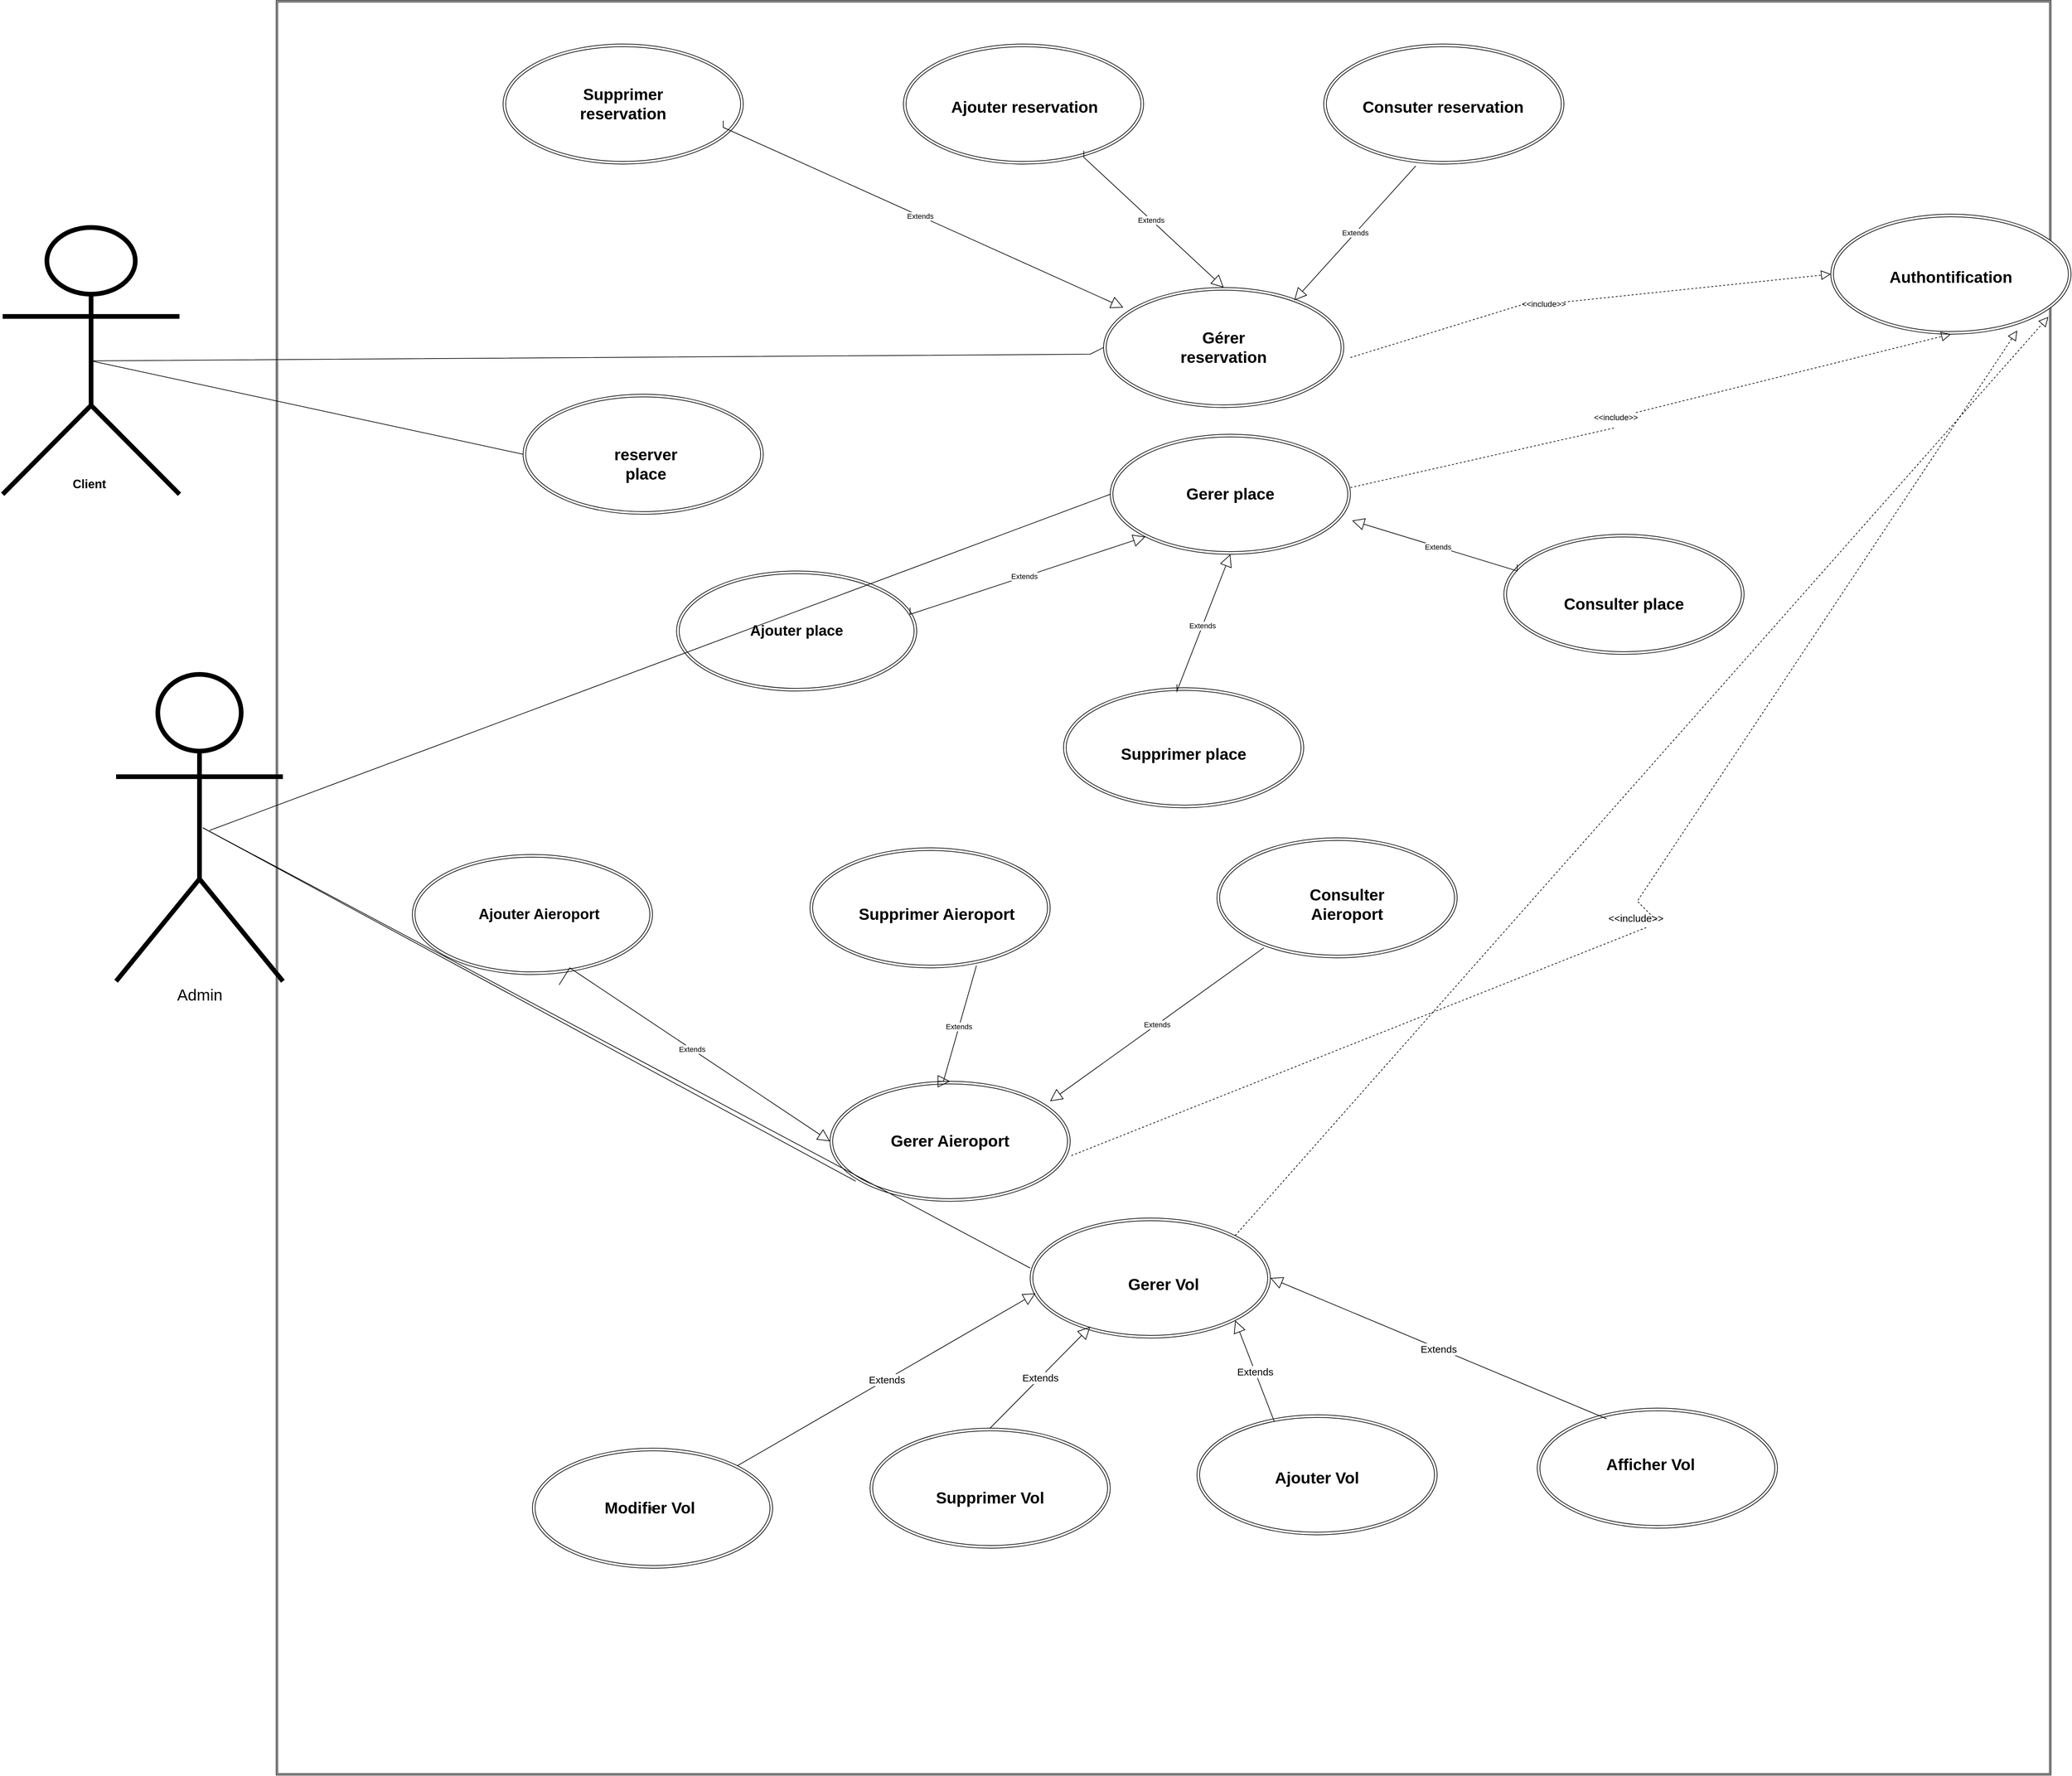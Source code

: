 <mxfile version="18.0.3" type="device"><diagram id="ThcS6F8uqdVfAWm7W_F0" name="Page-1"><mxGraphModel dx="4287" dy="2966" grid="1" gridSize="10" guides="1" tooltips="1" connect="1" arrows="1" fold="1" page="1" pageScale="1" pageWidth="827" pageHeight="1169" math="0" shadow="0"><root><mxCell id="0"/><mxCell id="1" parent="0"/><mxCell id="4guZJP-1SsOGrvmNnZcf-6" value="" style="shape=ext;double=1;whiteSpace=wrap;html=1;aspect=fixed;" parent="1" vertex="1"><mxGeometry x="30" y="-800" width="2660" height="2660" as="geometry"/></mxCell><mxCell id="4guZJP-1SsOGrvmNnZcf-21" value="&lt;span style=&quot;font-size: 18px&quot;&gt;&lt;b&gt;Client&lt;/b&gt;&lt;/span&gt;" style="text;html=1;strokeColor=none;fillColor=none;align=center;verticalAlign=middle;whiteSpace=wrap;rounded=0;" parent="1" vertex="1"><mxGeometry x="-310" y="-90" width="120" height="30" as="geometry"/></mxCell><mxCell id="4guZJP-1SsOGrvmNnZcf-25" value="" style="ellipse;shape=doubleEllipse;whiteSpace=wrap;html=1;strokeColor=#000000;" parent="1" vertex="1"><mxGeometry x="970" y="-735" width="360" height="180" as="geometry"/></mxCell><mxCell id="4guZJP-1SsOGrvmNnZcf-33" value="&lt;b&gt;&lt;font style=&quot;font-size: 24px&quot;&gt;Ajouter reservation&amp;nbsp;&lt;/font&gt;&lt;/b&gt;" style="text;html=1;strokeColor=none;fillColor=none;align=center;verticalAlign=middle;whiteSpace=wrap;rounded=0;" parent="1" vertex="1"><mxGeometry x="1020" y="-660" width="270" height="40" as="geometry"/></mxCell><mxCell id="4guZJP-1SsOGrvmNnZcf-37" value="" style="ellipse;shape=doubleEllipse;whiteSpace=wrap;html=1;strokeColor=#000000;" parent="1" vertex="1"><mxGeometry x="630" y="55" width="360" height="180" as="geometry"/></mxCell><mxCell id="4guZJP-1SsOGrvmNnZcf-38" value="&lt;b&gt;&lt;font style=&quot;font-size: 22px&quot;&gt;Ajouter place&lt;/font&gt;&lt;/b&gt;&lt;span style=&quot;color: rgba(0 , 0 , 0 , 0) ; font-family: monospace ; font-size: 0px&quot;&gt;%3CmxGraphModel%3E%3Croot%3E%3CmxCell%20id%3D%220%22%2F%3E%3CmxCell%20id%3D%221%22%20parent%3D%220%22%2F%3E%3CmxCell%20id%3D%222%22%20value%3D%22%22%20style%3D%22ellipse%3Bshape%3DdoubleEllipse%3BwhiteSpace%3Dwrap%3Bhtml%3D1%3BstrokeColor%3D%23000000%3B%22%20vertex%3D%221%22%20parent%3D%221%22%3E%3CmxGeometry%20x%3D%22830%22%20y%3D%22470%22%20width%3D%22360%22%20height%3D%22180%22%20as%3D%22geometry%22%2F%3E%3C%2FmxCell%3E%3C%2Froot%3E%3C%2FmxGraphModel%3E&lt;/span&gt;&lt;b&gt;&lt;font style=&quot;font-size: 22px&quot;&gt;&lt;br&gt;&lt;/font&gt;&lt;/b&gt;" style="text;html=1;strokeColor=none;fillColor=none;align=center;verticalAlign=middle;whiteSpace=wrap;rounded=0;fontSize=18;" parent="1" vertex="1"><mxGeometry x="620" y="130" width="380" height="30" as="geometry"/></mxCell><mxCell id="4guZJP-1SsOGrvmNnZcf-39" value="" style="ellipse;shape=doubleEllipse;whiteSpace=wrap;html=1;strokeColor=#000000;" parent="1" vertex="1"><mxGeometry x="370" y="-735" width="360" height="180" as="geometry"/></mxCell><mxCell id="4guZJP-1SsOGrvmNnZcf-40" value="&lt;span style=&quot;font-size: 24px&quot;&gt;&lt;b&gt;Supprimer reservation&lt;/b&gt;&lt;/span&gt;" style="text;html=1;strokeColor=none;fillColor=none;align=center;verticalAlign=middle;whiteSpace=wrap;rounded=0;fontSize=18;" parent="1" vertex="1"><mxGeometry x="445" y="-660" width="210" height="30" as="geometry"/></mxCell><mxCell id="4guZJP-1SsOGrvmNnZcf-41" value="" style="ellipse;shape=doubleEllipse;whiteSpace=wrap;html=1;strokeColor=#000000;" parent="1" vertex="1"><mxGeometry x="2360" y="-480" width="360" height="180" as="geometry"/></mxCell><mxCell id="4guZJP-1SsOGrvmNnZcf-42" value="&lt;span style=&quot;font-size: 24px&quot;&gt;&lt;b&gt;Authontification&lt;/b&gt;&lt;/span&gt;" style="text;html=1;strokeColor=none;fillColor=none;align=center;verticalAlign=middle;whiteSpace=wrap;rounded=0;fontSize=18;" parent="1" vertex="1"><mxGeometry x="2440" y="-400" width="200" height="30" as="geometry"/></mxCell><mxCell id="4guZJP-1SsOGrvmNnZcf-43" value="" style="ellipse;shape=doubleEllipse;whiteSpace=wrap;html=1;strokeColor=#000000;" parent="1" vertex="1"><mxGeometry x="1600" y="-735" width="360" height="180" as="geometry"/></mxCell><mxCell id="4guZJP-1SsOGrvmNnZcf-44" value="&lt;span style=&quot;font-size: 24px&quot;&gt;&lt;b&gt;Consuter reservation&lt;/b&gt;&lt;/span&gt;" style="text;html=1;strokeColor=none;fillColor=none;align=center;verticalAlign=middle;whiteSpace=wrap;rounded=0;fontSize=18;" parent="1" vertex="1"><mxGeometry x="1654" y="-675" width="250" height="70" as="geometry"/></mxCell><mxCell id="4guZJP-1SsOGrvmNnZcf-45" value="" style="ellipse;shape=doubleEllipse;whiteSpace=wrap;html=1;strokeColor=#000000;" parent="1" vertex="1"><mxGeometry x="1280" y="-150" width="360" height="180" as="geometry"/></mxCell><mxCell id="4guZJP-1SsOGrvmNnZcf-46" value="&lt;span style=&quot;font-size: 24px&quot;&gt;&lt;b&gt;Gerer place&lt;/b&gt;&lt;/span&gt;" style="text;html=1;strokeColor=none;fillColor=none;align=center;verticalAlign=middle;whiteSpace=wrap;rounded=0;fontSize=18;" parent="1" vertex="1"><mxGeometry x="1360" y="-75" width="200" height="30" as="geometry"/></mxCell><mxCell id="4guZJP-1SsOGrvmNnZcf-57" value="" style="ellipse;shape=doubleEllipse;whiteSpace=wrap;html=1;strokeColor=#000000;" parent="1" vertex="1"><mxGeometry x="1270" y="-370" width="360" height="180" as="geometry"/></mxCell><mxCell id="4guZJP-1SsOGrvmNnZcf-58" value="" style="ellipse;shape=doubleEllipse;whiteSpace=wrap;html=1;strokeColor=#000000;" parent="1" vertex="1"><mxGeometry x="1210" y="230" width="360" height="180" as="geometry"/></mxCell><mxCell id="4guZJP-1SsOGrvmNnZcf-59" value="" style="ellipse;shape=doubleEllipse;whiteSpace=wrap;html=1;strokeColor=#000000;" parent="1" vertex="1"><mxGeometry x="1870" width="360" height="180" as="geometry"/></mxCell><mxCell id="4guZJP-1SsOGrvmNnZcf-60" value="&lt;span style=&quot;font-size: 24px&quot;&gt;&lt;b&gt;Gérer reservation&lt;/b&gt;&lt;/span&gt;" style="text;html=1;strokeColor=none;fillColor=none;align=center;verticalAlign=middle;whiteSpace=wrap;rounded=0;fontSize=18;" parent="1" vertex="1"><mxGeometry x="1350" y="-295" width="200" height="30" as="geometry"/></mxCell><mxCell id="4guZJP-1SsOGrvmNnZcf-61" value="&lt;span style=&quot;font-size: 24px&quot;&gt;&lt;b&gt;Supprimer place&lt;/b&gt;&lt;/span&gt;" style="text;html=1;strokeColor=none;fillColor=none;align=center;verticalAlign=middle;whiteSpace=wrap;rounded=0;fontSize=18;" parent="1" vertex="1"><mxGeometry x="1260" y="315" width="260" height="30" as="geometry"/></mxCell><mxCell id="4guZJP-1SsOGrvmNnZcf-62" value="&lt;b style=&quot;font-size: 24px&quot;&gt;Consulter place&lt;/b&gt;" style="text;html=1;strokeColor=none;fillColor=none;align=center;verticalAlign=middle;whiteSpace=wrap;rounded=0;fontSize=18;" parent="1" vertex="1"><mxGeometry x="1945" y="90" width="210" height="30" as="geometry"/></mxCell><mxCell id="USk1Kf6pkvxNz3M4mQZj-3" value="Extends" style="endArrow=block;endSize=16;endFill=0;html=1;rounded=0;entryX=0.082;entryY=0.167;entryDx=0;entryDy=0;entryPerimeter=0;" parent="1" target="4guZJP-1SsOGrvmNnZcf-57" edge="1"><mxGeometry width="160" relative="1" as="geometry"><mxPoint x="700" y="-620" as="sourcePoint"/><mxPoint x="1390" y="-140" as="targetPoint"/><Array as="points"><mxPoint x="700" y="-610"/></Array></mxGeometry></mxCell><mxCell id="USk1Kf6pkvxNz3M4mQZj-4" value="Extends" style="endArrow=block;endSize=16;endFill=0;html=1;rounded=0;entryX=0.5;entryY=0;entryDx=0;entryDy=0;" parent="1" target="4guZJP-1SsOGrvmNnZcf-57" edge="1"><mxGeometry width="160" relative="1" as="geometry"><mxPoint x="1240.5" y="-575.06" as="sourcePoint"/><mxPoint x="1840.02" y="-295.0" as="targetPoint"/><Array as="points"><mxPoint x="1240.5" y="-565.06"/></Array></mxGeometry></mxCell><mxCell id="USk1Kf6pkvxNz3M4mQZj-5" value="Extends" style="endArrow=block;endSize=16;endFill=0;html=1;rounded=0;entryX=0.794;entryY=0.107;entryDx=0;entryDy=0;entryPerimeter=0;startArrow=none;exitX=0.383;exitY=1.016;exitDx=0;exitDy=0;exitPerimeter=0;" parent="1" source="4guZJP-1SsOGrvmNnZcf-43" target="4guZJP-1SsOGrvmNnZcf-57" edge="1"><mxGeometry width="160" relative="1" as="geometry"><mxPoint x="1740" y="-570" as="sourcePoint"/><mxPoint x="2339.52" y="-289.94" as="targetPoint"/><Array as="points"/></mxGeometry></mxCell><mxCell id="USk1Kf6pkvxNz3M4mQZj-6" value="" style="endArrow=none;html=1;rounded=0;entryX=0;entryY=0.5;entryDx=0;entryDy=0;exitX=0.5;exitY=0.5;exitDx=0;exitDy=0;exitPerimeter=0;" parent="1" source="0iXAxhbPwv8G-W2NcOY3-53" target="4guZJP-1SsOGrvmNnZcf-57" edge="1"><mxGeometry width="50" height="50" relative="1" as="geometry"><mxPoint x="-110" y="-420" as="sourcePoint"/><mxPoint x="1430" y="50" as="targetPoint"/><Array as="points"><mxPoint x="1250" y="-270"/></Array></mxGeometry></mxCell><mxCell id="USk1Kf6pkvxNz3M4mQZj-8" value="" style="endArrow=none;html=1;rounded=0;entryX=0;entryY=0.5;entryDx=0;entryDy=0;" parent="1" target="4guZJP-1SsOGrvmNnZcf-45" edge="1"><mxGeometry width="50" height="50" relative="1" as="geometry"><mxPoint x="-70" y="444.0" as="sourcePoint"/><mxPoint x="1430" y="50" as="targetPoint"/></mxGeometry></mxCell><mxCell id="0iXAxhbPwv8G-W2NcOY3-1" value="" style="endArrow=block;dashed=1;endFill=0;endSize=12;html=1;rounded=0;entryX=0.5;entryY=1;entryDx=0;entryDy=0;startArrow=none;" parent="1" source="0iXAxhbPwv8G-W2NcOY3-5" target="4guZJP-1SsOGrvmNnZcf-41" edge="1"><mxGeometry width="160" relative="1" as="geometry"><mxPoint x="1640" y="-70" as="sourcePoint"/><mxPoint x="1800" y="-70" as="targetPoint"/></mxGeometry></mxCell><mxCell id="0iXAxhbPwv8G-W2NcOY3-2" value="" style="endArrow=block;dashed=1;endFill=0;endSize=12;html=1;rounded=0;entryX=0;entryY=0.5;entryDx=0;entryDy=0;startArrow=none;" parent="1" source="0iXAxhbPwv8G-W2NcOY3-3" target="4guZJP-1SsOGrvmNnZcf-41" edge="1"><mxGeometry width="160" relative="1" as="geometry"><mxPoint x="1640" y="-265" as="sourcePoint"/><mxPoint x="2540" y="-495" as="targetPoint"/></mxGeometry></mxCell><mxCell id="0iXAxhbPwv8G-W2NcOY3-3" value="&amp;lt;&amp;lt;include&amp;gt;&amp;gt;" style="text;html=1;strokeColor=none;fillColor=none;align=center;verticalAlign=middle;whiteSpace=wrap;rounded=0;" parent="1" vertex="1"><mxGeometry x="1900" y="-360" width="60" height="30" as="geometry"/></mxCell><mxCell id="0iXAxhbPwv8G-W2NcOY3-4" value="" style="endArrow=none;dashed=1;endFill=0;endSize=12;html=1;rounded=0;entryX=0;entryY=0.5;entryDx=0;entryDy=0;" parent="1" target="0iXAxhbPwv8G-W2NcOY3-3" edge="1"><mxGeometry width="160" relative="1" as="geometry"><mxPoint x="1640" y="-265" as="sourcePoint"/><mxPoint x="2360" y="-390" as="targetPoint"/></mxGeometry></mxCell><mxCell id="0iXAxhbPwv8G-W2NcOY3-5" value="&amp;lt;&amp;lt;include&amp;gt;&amp;gt;" style="text;html=1;strokeColor=none;fillColor=none;align=center;verticalAlign=middle;whiteSpace=wrap;rounded=0;" parent="1" vertex="1"><mxGeometry x="2008" y="-190" width="60" height="30" as="geometry"/></mxCell><mxCell id="0iXAxhbPwv8G-W2NcOY3-6" value="" style="endArrow=none;dashed=1;endFill=0;endSize=12;html=1;rounded=0;entryX=0.5;entryY=1;entryDx=0;entryDy=0;" parent="1" target="0iXAxhbPwv8G-W2NcOY3-5" edge="1"><mxGeometry width="160" relative="1" as="geometry"><mxPoint x="1640" y="-70" as="sourcePoint"/><mxPoint x="2540" y="-300" as="targetPoint"/></mxGeometry></mxCell><mxCell id="0iXAxhbPwv8G-W2NcOY3-7" value="Extends" style="endArrow=block;endSize=16;endFill=0;html=1;rounded=0;entryX=0;entryY=1;entryDx=0;entryDy=0;" parent="1" target="4guZJP-1SsOGrvmNnZcf-45" edge="1"><mxGeometry width="160" relative="1" as="geometry"><mxPoint x="980" y="110" as="sourcePoint"/><mxPoint x="1579.52" y="390.06" as="targetPoint"/><Array as="points"><mxPoint x="980" y="120"/></Array></mxGeometry></mxCell><mxCell id="0iXAxhbPwv8G-W2NcOY3-8" value="Extends" style="endArrow=block;endSize=16;endFill=0;html=1;rounded=0;entryX=0.5;entryY=1;entryDx=0;entryDy=0;" parent="1" target="4guZJP-1SsOGrvmNnZcf-45" edge="1"><mxGeometry width="160" relative="1" as="geometry"><mxPoint x="1380" y="225" as="sourcePoint"/><mxPoint x="1732.721" y="118.64" as="targetPoint"/><Array as="points"><mxPoint x="1380" y="235"/></Array></mxGeometry></mxCell><mxCell id="0iXAxhbPwv8G-W2NcOY3-9" value="Extends" style="endArrow=block;endSize=16;endFill=0;html=1;rounded=0;entryX=1.007;entryY=0.719;entryDx=0;entryDy=0;entryPerimeter=0;" parent="1" target="4guZJP-1SsOGrvmNnZcf-45" edge="1"><mxGeometry width="160" relative="1" as="geometry"><mxPoint x="1890" y="45" as="sourcePoint"/><mxPoint x="1970" y="-150" as="targetPoint"/><Array as="points"><mxPoint x="1890" y="55"/></Array></mxGeometry></mxCell><mxCell id="0iXAxhbPwv8G-W2NcOY3-11" value="" style="ellipse;shape=doubleEllipse;whiteSpace=wrap;html=1;strokeColor=#000000;" parent="1" vertex="1"><mxGeometry x="234" y="480" width="360" height="180" as="geometry"/></mxCell><mxCell id="0iXAxhbPwv8G-W2NcOY3-12" value="" style="ellipse;shape=doubleEllipse;whiteSpace=wrap;html=1;strokeColor=#000000;" parent="1" vertex="1"><mxGeometry x="860" y="820" width="360" height="180" as="geometry"/></mxCell><mxCell id="0iXAxhbPwv8G-W2NcOY3-13" value="" style="ellipse;shape=doubleEllipse;whiteSpace=wrap;html=1;strokeColor=#000000;" parent="1" vertex="1"><mxGeometry x="830" y="470" width="360" height="180" as="geometry"/></mxCell><mxCell id="0iXAxhbPwv8G-W2NcOY3-14" value="" style="ellipse;shape=doubleEllipse;whiteSpace=wrap;html=1;strokeColor=#000000;" parent="1" vertex="1"><mxGeometry x="1440" y="455" width="360" height="180" as="geometry"/></mxCell><mxCell id="0iXAxhbPwv8G-W2NcOY3-15" value="&lt;b&gt;&lt;font style=&quot;font-size: 22px&quot;&gt;Ajouter Aieroport&lt;/font&gt;&lt;/b&gt;&lt;span style=&quot;color: rgba(0 , 0 , 0 , 0) ; font-family: monospace ; font-size: 0px&quot;&gt;%3CmxGraphModel%3E%3Croot%3E%3CmxCell%20id%3D%220%22%2F%3E%3CmxCell%20id%3D%221%22%20parent%3D%220%22%2F%3E%3CmxCell%20id%3D%222%22%20value%3D%22%22%20style%3D%22ellipse%3Bshape%3DdoubleEllipse%3BwhiteSpace%3Dwrap%3Bhtml%3D1%3BstrokeColor%3D%23000000%3B%22%20vertex%3D%221%22%20parent%3D%221%22%3E%3CmxGeometry%20x%3D%22830%22%20y%3D%22470%22%20width%3D%22360%22%20height%3D%22180%22%20as%3D%22geometry%22%2F%3E%3C%2FmxCell%3E%3C%2Froot%3E%3C%2FmxGraphModel%3E&lt;/span&gt;&lt;b&gt;&lt;font style=&quot;font-size: 22px&quot;&gt;&lt;br&gt;&lt;/font&gt;&lt;/b&gt;" style="text;html=1;strokeColor=none;fillColor=none;align=center;verticalAlign=middle;whiteSpace=wrap;rounded=0;fontSize=18;" parent="1" vertex="1"><mxGeometry x="234" y="555" width="380" height="30" as="geometry"/></mxCell><mxCell id="0iXAxhbPwv8G-W2NcOY3-16" value="&lt;span style=&quot;font-size: 24px&quot;&gt;&lt;b&gt;Supprimer Aieroport&lt;/b&gt;&lt;/span&gt;" style="text;html=1;strokeColor=none;fillColor=none;align=center;verticalAlign=middle;whiteSpace=wrap;rounded=0;fontSize=18;" parent="1" vertex="1"><mxGeometry x="890" y="555" width="260" height="30" as="geometry"/></mxCell><mxCell id="0iXAxhbPwv8G-W2NcOY3-17" value="&lt;b style=&quot;font-size: 24px&quot;&gt;Consulter Aieroport&lt;/b&gt;" style="text;html=1;strokeColor=none;fillColor=none;align=center;verticalAlign=middle;whiteSpace=wrap;rounded=0;fontSize=18;" parent="1" vertex="1"><mxGeometry x="1530" y="540" width="210" height="30" as="geometry"/></mxCell><mxCell id="0iXAxhbPwv8G-W2NcOY3-18" value="&lt;span style=&quot;font-size: 24px&quot;&gt;&lt;b&gt;Gerer Aieroport&lt;/b&gt;&lt;/span&gt;" style="text;html=1;strokeColor=none;fillColor=none;align=center;verticalAlign=middle;whiteSpace=wrap;rounded=0;fontSize=18;" parent="1" vertex="1"><mxGeometry x="940" y="895" width="200" height="30" as="geometry"/></mxCell><mxCell id="0iXAxhbPwv8G-W2NcOY3-19" value="Extends" style="endArrow=block;endSize=16;endFill=0;html=1;rounded=0;exitX=0.693;exitY=0.981;exitDx=0;exitDy=0;exitPerimeter=0;" parent="1" source="0iXAxhbPwv8G-W2NcOY3-13" edge="1"><mxGeometry width="160" relative="1" as="geometry"><mxPoint x="1030" y="810" as="sourcePoint"/><mxPoint x="1040" y="820" as="targetPoint"/><Array as="points"><mxPoint x="1030" y="820"/></Array></mxGeometry></mxCell><mxCell id="0iXAxhbPwv8G-W2NcOY3-20" value="Extends" style="endArrow=block;endSize=16;endFill=0;html=1;rounded=0;entryX=0;entryY=0.5;entryDx=0;entryDy=0;exitX=0.611;exitY=1.086;exitDx=0;exitDy=0;exitPerimeter=0;" parent="1" source="0iXAxhbPwv8G-W2NcOY3-11" target="0iXAxhbPwv8G-W2NcOY3-12" edge="1"><mxGeometry width="160" relative="1" as="geometry"><mxPoint x="320" y="816.36" as="sourcePoint"/><mxPoint x="672.721" y="710.0" as="targetPoint"/><Array as="points"><mxPoint x="470" y="650"/></Array></mxGeometry></mxCell><mxCell id="0iXAxhbPwv8G-W2NcOY3-21" value="Extends" style="endArrow=block;endSize=16;endFill=0;html=1;rounded=0;entryX=0.916;entryY=0.166;entryDx=0;entryDy=0;entryPerimeter=0;" parent="1" target="0iXAxhbPwv8G-W2NcOY3-12" edge="1"><mxGeometry width="160" relative="1" as="geometry"><mxPoint x="1510" y="620" as="sourcePoint"/><mxPoint x="1672.721" y="760.0" as="targetPoint"/><Array as="points"><mxPoint x="1510" y="620"/></Array></mxGeometry></mxCell><mxCell id="0iXAxhbPwv8G-W2NcOY3-22" value="" style="endArrow=none;html=1;rounded=0;entryX=0.107;entryY=0.832;entryDx=0;entryDy=0;entryPerimeter=0;" parent="1" target="0iXAxhbPwv8G-W2NcOY3-12" edge="1"><mxGeometry width="50" height="50" relative="1" as="geometry"><mxPoint x="-80" y="440" as="sourcePoint"/><mxPoint x="740" y="830" as="targetPoint"/></mxGeometry></mxCell><mxCell id="0iXAxhbPwv8G-W2NcOY3-24" value="" style="endArrow=block;dashed=1;endFill=0;endSize=12;html=1;rounded=0;entryX=0.776;entryY=0.97;entryDx=0;entryDy=0;entryPerimeter=0;exitX=1.005;exitY=0.619;exitDx=0;exitDy=0;exitPerimeter=0;startArrow=none;" parent="1" source="0iXAxhbPwv8G-W2NcOY3-25" target="4guZJP-1SsOGrvmNnZcf-41" edge="1"><mxGeometry width="160" relative="1" as="geometry"><mxPoint x="1220" y="950" as="sourcePoint"/><mxPoint x="1390" y="840" as="targetPoint"/><Array as="points"><mxPoint x="2070" y="550"/></Array></mxGeometry></mxCell><mxCell id="0iXAxhbPwv8G-W2NcOY3-26" value="" style="ellipse;shape=doubleEllipse;whiteSpace=wrap;html=1;strokeColor=#000000;" parent="1" vertex="1"><mxGeometry x="1160" y="1025" width="360" height="180" as="geometry"/></mxCell><mxCell id="0iXAxhbPwv8G-W2NcOY3-27" value="c&lt;span style=&quot;color: rgba(0 , 0 , 0 , 0) ; font-family: monospace ; font-size: 0px&quot;&gt;%3CmxGraphModel%3E%3Croot%3E%3CmxCell%20id%3D%220%22%2F%3E%3CmxCell%20id%3D%221%22%20parent%3D%220%22%2F%3E%3CmxCell%20id%3D%222%22%20value%3D%22%22%20style%3D%22ellipse%3BwhiteSpace%3Dwrap%3Bhtml%3D1%3Baspect%3Dfixed%3BstrokeColor%3D%23000000%3B%22%20vertex%3D%221%22%20parent%3D%221%22%3E%3CmxGeometry%20x%3D%22-150%22%20y%3D%22-560%22%20width%3D%2280%22%20height%3D%2280%22%20as%3D%22geometry%22%2F%3E%3C%2FmxCell%3E%3CmxCell%20id%3D%223%22%20value%3D%22%22%20style%3D%22endArrow%3Dnone%3Bhtml%3D1%3Brounded%3D0%3B%22%20edge%3D%221%22%20parent%3D%221%22%3E%3CmxGeometry%20width%3D%2250%22%20height%3D%2250%22%20relative%3D%221%22%20as%3D%22geometry%22%3E%3CmxPoint%20x%3D%22-111.67%22%20y%3D%22-460%22%20as%3D%22sourcePoint%22%2F%3E%3CmxPoint%20x%3D%22-111.67%22%20y%3D%22-300%22%20as%3D%22targetPoint%22%2F%3E%3CArray%20as%3D%22points%22%2F%3E%3C%2FmxGeometry%3E%3C%2FmxCell%3E%3C%2Froot%3E%3C%2FmxGraphModel%3E&lt;/span&gt;" style="ellipse;shape=doubleEllipse;whiteSpace=wrap;html=1;strokeColor=#000000;" parent="1" vertex="1"><mxGeometry x="414" y="1370" width="360" height="180" as="geometry"/></mxCell><mxCell id="0iXAxhbPwv8G-W2NcOY3-28" value="" style="ellipse;shape=doubleEllipse;whiteSpace=wrap;html=1;strokeColor=#000000;" parent="1" vertex="1"><mxGeometry x="920" y="1340" width="360" height="180" as="geometry"/></mxCell><mxCell id="0iXAxhbPwv8G-W2NcOY3-29" value="" style="ellipse;shape=doubleEllipse;whiteSpace=wrap;html=1;strokeColor=#000000;" parent="1" vertex="1"><mxGeometry x="1410" y="1320" width="360" height="180" as="geometry"/></mxCell><mxCell id="0iXAxhbPwv8G-W2NcOY3-30" value="&lt;span style=&quot;font-size: 24px&quot;&gt;&lt;b&gt;Gerer Vol&lt;/b&gt;&lt;/span&gt;" style="text;html=1;strokeColor=none;fillColor=none;align=center;verticalAlign=middle;whiteSpace=wrap;rounded=0;fontSize=18;" parent="1" vertex="1"><mxGeometry x="1260" y="1110" width="200" height="30" as="geometry"/></mxCell><mxCell id="0iXAxhbPwv8G-W2NcOY3-31" value="&lt;span style=&quot;font-size: 24px&quot;&gt;&lt;b&gt;Modifier Vol&lt;/b&gt;&lt;/span&gt;" style="text;html=1;strokeColor=none;fillColor=none;align=center;verticalAlign=middle;whiteSpace=wrap;rounded=0;fontSize=18;" parent="1" vertex="1"><mxGeometry x="490" y="1445" width="200" height="30" as="geometry"/></mxCell><mxCell id="0iXAxhbPwv8G-W2NcOY3-32" value="&lt;span style=&quot;font-size: 24px&quot;&gt;&lt;b&gt;Supprimer Vol&lt;/b&gt;&lt;/span&gt;" style="text;html=1;strokeColor=none;fillColor=none;align=center;verticalAlign=middle;whiteSpace=wrap;rounded=0;fontSize=18;" parent="1" vertex="1"><mxGeometry x="1000" y="1430" width="200" height="30" as="geometry"/></mxCell><mxCell id="0iXAxhbPwv8G-W2NcOY3-33" value="&lt;span style=&quot;font-size: 24px&quot;&gt;&lt;b&gt;Ajouter Vol&lt;/b&gt;&lt;/span&gt;" style="text;html=1;strokeColor=none;fillColor=none;align=center;verticalAlign=middle;whiteSpace=wrap;rounded=0;fontSize=18;" parent="1" vertex="1"><mxGeometry x="1490" y="1400" width="200" height="30" as="geometry"/></mxCell><mxCell id="0iXAxhbPwv8G-W2NcOY3-34" value="" style="ellipse;shape=doubleEllipse;whiteSpace=wrap;html=1;strokeColor=#000000;" parent="1" vertex="1"><mxGeometry x="1920" y="1310" width="360" height="180" as="geometry"/></mxCell><mxCell id="0iXAxhbPwv8G-W2NcOY3-36" value="&lt;span style=&quot;font-size: 24px&quot;&gt;&lt;b&gt;Afficher Vol&lt;/b&gt;&lt;/span&gt;" style="text;html=1;strokeColor=none;fillColor=none;align=center;verticalAlign=middle;whiteSpace=wrap;rounded=0;fontSize=18;" parent="1" vertex="1"><mxGeometry x="1990" y="1380" width="200" height="30" as="geometry"/></mxCell><mxCell id="0iXAxhbPwv8G-W2NcOY3-39" value="Extends" style="endArrow=block;endSize=16;endFill=0;html=1;rounded=0;fontSize=15;exitX=1;exitY=0;exitDx=0;exitDy=0;entryX=0.022;entryY=0.628;entryDx=0;entryDy=0;entryPerimeter=0;" parent="1" source="0iXAxhbPwv8G-W2NcOY3-27" target="0iXAxhbPwv8G-W2NcOY3-26" edge="1"><mxGeometry width="160" relative="1" as="geometry"><mxPoint x="930" y="1120" as="sourcePoint"/><mxPoint x="1090" y="1120" as="targetPoint"/></mxGeometry></mxCell><mxCell id="0iXAxhbPwv8G-W2NcOY3-40" value="Extends" style="endArrow=block;endSize=16;endFill=0;html=1;rounded=0;fontSize=15;exitX=0.5;exitY=0;exitDx=0;exitDy=0;entryX=0.25;entryY=0.906;entryDx=0;entryDy=0;entryPerimeter=0;" parent="1" source="0iXAxhbPwv8G-W2NcOY3-28" target="0iXAxhbPwv8G-W2NcOY3-26" edge="1"><mxGeometry width="160" relative="1" as="geometry"><mxPoint x="737.279" y="1406.36" as="sourcePoint"/><mxPoint x="1177.92" y="1148.04" as="targetPoint"/></mxGeometry></mxCell><mxCell id="0iXAxhbPwv8G-W2NcOY3-41" value="Extends" style="endArrow=block;endSize=16;endFill=0;html=1;rounded=0;fontSize=15;exitX=0.322;exitY=0.056;exitDx=0;exitDy=0;exitPerimeter=0;entryX=1;entryY=1;entryDx=0;entryDy=0;" parent="1" source="0iXAxhbPwv8G-W2NcOY3-29" target="0iXAxhbPwv8G-W2NcOY3-26" edge="1"><mxGeometry width="160" relative="1" as="geometry"><mxPoint x="930" y="1120" as="sourcePoint"/><mxPoint x="1090" y="1120" as="targetPoint"/></mxGeometry></mxCell><mxCell id="0iXAxhbPwv8G-W2NcOY3-42" value="Extends" style="endArrow=block;endSize=16;endFill=0;html=1;rounded=0;fontSize=15;exitX=0.289;exitY=0.089;exitDx=0;exitDy=0;exitPerimeter=0;entryX=1;entryY=0.5;entryDx=0;entryDy=0;" parent="1" source="0iXAxhbPwv8G-W2NcOY3-34" target="0iXAxhbPwv8G-W2NcOY3-26" edge="1"><mxGeometry width="160" relative="1" as="geometry"><mxPoint x="930" y="1120" as="sourcePoint"/><mxPoint x="1090" y="1120" as="targetPoint"/></mxGeometry></mxCell><mxCell id="0iXAxhbPwv8G-W2NcOY3-43" value="" style="endArrow=none;html=1;rounded=0;fontSize=15;" parent="1" edge="1"><mxGeometry width="50" height="50" relative="1" as="geometry"><mxPoint x="-80" y="440" as="sourcePoint"/><mxPoint x="1160" y="1100" as="targetPoint"/></mxGeometry></mxCell><mxCell id="0iXAxhbPwv8G-W2NcOY3-46" value="" style="endArrow=block;dashed=1;endFill=0;endSize=12;html=1;rounded=0;fontSize=15;exitX=1;exitY=0;exitDx=0;exitDy=0;entryX=0.906;entryY=0.856;entryDx=0;entryDy=0;entryPerimeter=0;" parent="1" source="0iXAxhbPwv8G-W2NcOY3-26" target="4guZJP-1SsOGrvmNnZcf-41" edge="1"><mxGeometry width="160" relative="1" as="geometry"><mxPoint x="1100" y="1010" as="sourcePoint"/><mxPoint x="1260" y="1010" as="targetPoint"/><Array as="points"/></mxGeometry></mxCell><mxCell id="0iXAxhbPwv8G-W2NcOY3-52" value="Admin" style="shape=umlActor;verticalLabelPosition=bottom;verticalAlign=top;html=1;fontSize=24;strokeWidth=7;" parent="1" vertex="1"><mxGeometry x="-210" y="210" width="250" height="460" as="geometry"/></mxCell><mxCell id="0iXAxhbPwv8G-W2NcOY3-53" value="" style="shape=umlActor;verticalLabelPosition=bottom;verticalAlign=top;html=1;fontSize=24;strokeWidth=7;" parent="1" vertex="1"><mxGeometry x="-380" y="-460" width="265" height="400" as="geometry"/></mxCell><mxCell id="0iXAxhbPwv8G-W2NcOY3-59" value="" style="ellipse;shape=doubleEllipse;whiteSpace=wrap;html=1;strokeColor=#000000;" parent="1" vertex="1"><mxGeometry x="400" y="-210" width="360" height="180" as="geometry"/></mxCell><mxCell id="0iXAxhbPwv8G-W2NcOY3-60" value="&lt;b&gt;reserver place&lt;/b&gt;" style="text;html=1;strokeColor=none;fillColor=none;align=center;verticalAlign=middle;whiteSpace=wrap;rounded=0;fontSize=24;" parent="1" vertex="1"><mxGeometry x="554" y="-120" width="60" height="30" as="geometry"/></mxCell><mxCell id="0iXAxhbPwv8G-W2NcOY3-25" value="&lt;span style=&quot;font-size: 15px&quot;&gt;&amp;lt;&amp;lt;include&amp;gt;&amp;gt;&lt;/span&gt;" style="text;html=1;strokeColor=none;fillColor=none;align=center;verticalAlign=middle;whiteSpace=wrap;rounded=0;" parent="1" vertex="1"><mxGeometry x="2038" y="560" width="60" height="30" as="geometry"/></mxCell><mxCell id="_CAVznuseLqsmUkmTrj--3" value="" style="endArrow=none;dashed=1;endFill=0;endSize=12;html=1;rounded=0;entryX=0.776;entryY=0.97;entryDx=0;entryDy=0;entryPerimeter=0;exitX=1.005;exitY=0.619;exitDx=0;exitDy=0;exitPerimeter=0;" parent="1" source="0iXAxhbPwv8G-W2NcOY3-12" target="0iXAxhbPwv8G-W2NcOY3-25" edge="1"><mxGeometry width="160" relative="1" as="geometry"><mxPoint x="1221.8" y="931.42" as="sourcePoint"/><mxPoint x="2639.36" y="-305.4" as="targetPoint"/><Array as="points"/></mxGeometry></mxCell><mxCell id="_CAVznuseLqsmUkmTrj--9" value="" style="endArrow=none;html=1;rounded=0;exitX=0.5;exitY=0.5;exitDx=0;exitDy=0;exitPerimeter=0;entryX=0;entryY=0.5;entryDx=0;entryDy=0;" parent="1" source="0iXAxhbPwv8G-W2NcOY3-53" target="0iXAxhbPwv8G-W2NcOY3-59" edge="1"><mxGeometry width="50" height="50" relative="1" as="geometry"><mxPoint x="830" y="-490" as="sourcePoint"/><mxPoint x="880" y="-540" as="targetPoint"/></mxGeometry></mxCell></root></mxGraphModel></diagram></mxfile>